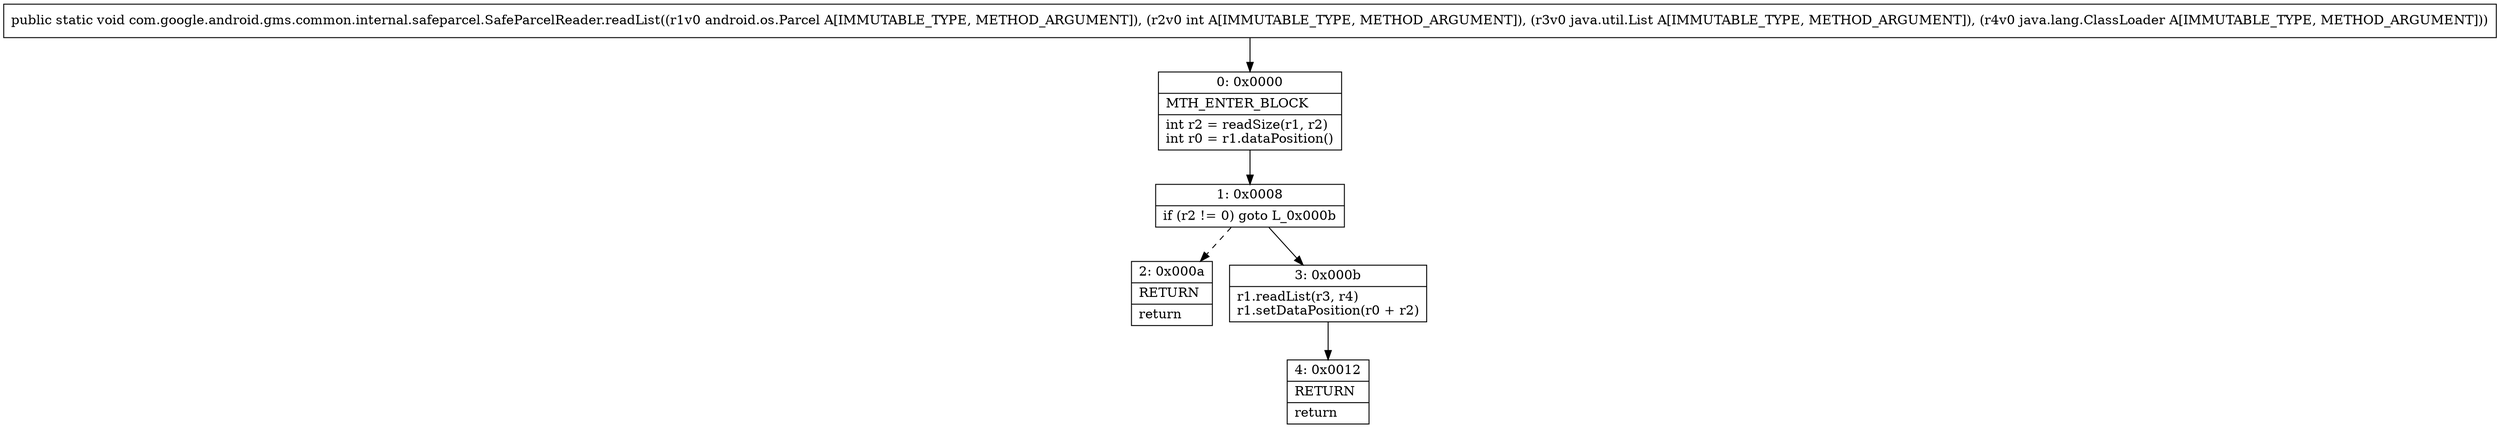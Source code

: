 digraph "CFG forcom.google.android.gms.common.internal.safeparcel.SafeParcelReader.readList(Landroid\/os\/Parcel;ILjava\/util\/List;Ljava\/lang\/ClassLoader;)V" {
Node_0 [shape=record,label="{0\:\ 0x0000|MTH_ENTER_BLOCK\l|int r2 = readSize(r1, r2)\lint r0 = r1.dataPosition()\l}"];
Node_1 [shape=record,label="{1\:\ 0x0008|if (r2 != 0) goto L_0x000b\l}"];
Node_2 [shape=record,label="{2\:\ 0x000a|RETURN\l|return\l}"];
Node_3 [shape=record,label="{3\:\ 0x000b|r1.readList(r3, r4)\lr1.setDataPosition(r0 + r2)\l}"];
Node_4 [shape=record,label="{4\:\ 0x0012|RETURN\l|return\l}"];
MethodNode[shape=record,label="{public static void com.google.android.gms.common.internal.safeparcel.SafeParcelReader.readList((r1v0 android.os.Parcel A[IMMUTABLE_TYPE, METHOD_ARGUMENT]), (r2v0 int A[IMMUTABLE_TYPE, METHOD_ARGUMENT]), (r3v0 java.util.List A[IMMUTABLE_TYPE, METHOD_ARGUMENT]), (r4v0 java.lang.ClassLoader A[IMMUTABLE_TYPE, METHOD_ARGUMENT])) }"];
MethodNode -> Node_0;
Node_0 -> Node_1;
Node_1 -> Node_2[style=dashed];
Node_1 -> Node_3;
Node_3 -> Node_4;
}

